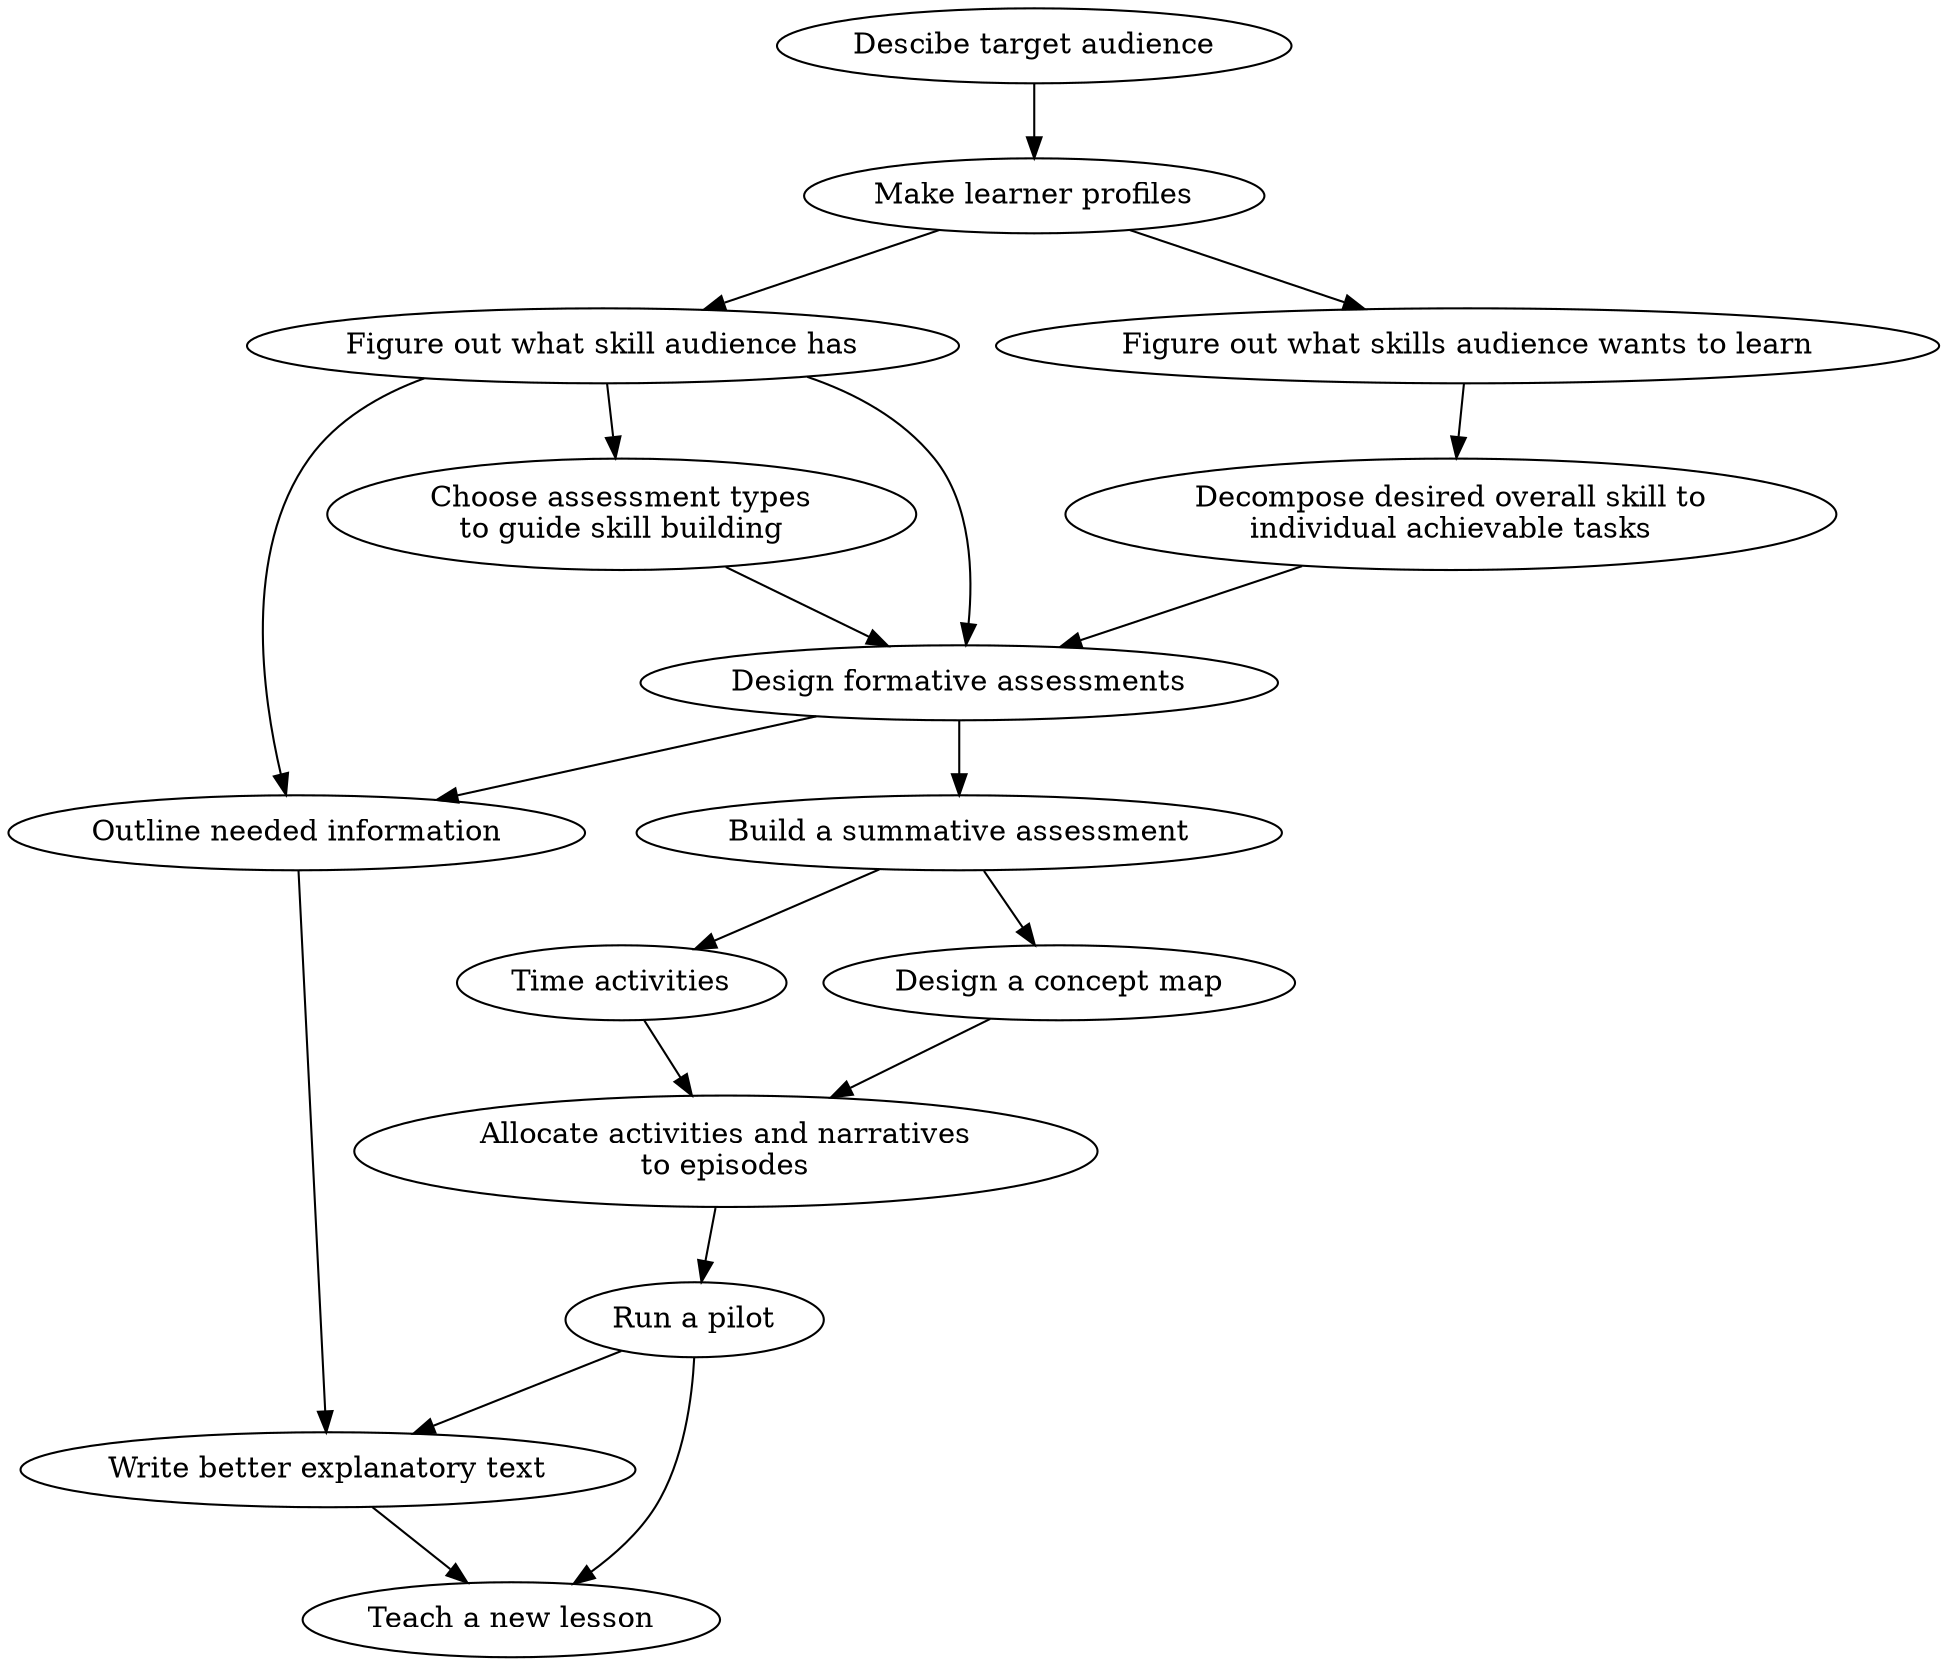 #Uses graphviz
#circo conceptmap.dot -Tpng > images/conceptMap.png

digraph G {
  "Descibe target audience"->"Make learner profiles";
  "Make learner profiles"->"Figure out what skill audience has";
  "Figure out what skill audience has"->"Design formative assessments";
  "Figure out what skill audience has"->"Outline needed information";
  "Make learner profiles"->"Figure out what skills audience wants to learn"
  "Figure out what skills audience wants to learn"->"Decompose desired overall skill to\nindividual achievable tasks"
  "Figure out what skill audience has"->"Choose assessment types\nto guide skill building";
  "Choose assessment types\nto guide skill building"->"Design formative assessments";
  "Decompose desired overall skill to\nindividual achievable tasks"->"Design formative assessments";
  "Design formative assessments"->"Build a summative assessment";
  "Design formative assessments"->"Outline needed information";
  "Build a summative assessment"->"Design a concept map";
  "Build a summative assessment"->"Time activities";
  "Time activities"->"Allocate activities and narratives\nto episodes";
  "Design a concept map" ->"Allocate activities and narratives\nto episodes";
  "Allocate activities and narratives\nto episodes"->"Run a pilot";
  "Outline needed information"->"Write better explanatory text";
  "Run a pilot"->"Write better explanatory text";
  "Write better explanatory text"->"Teach a new lesson";
  "Run a pilot"->"Teach a new lesson";


}